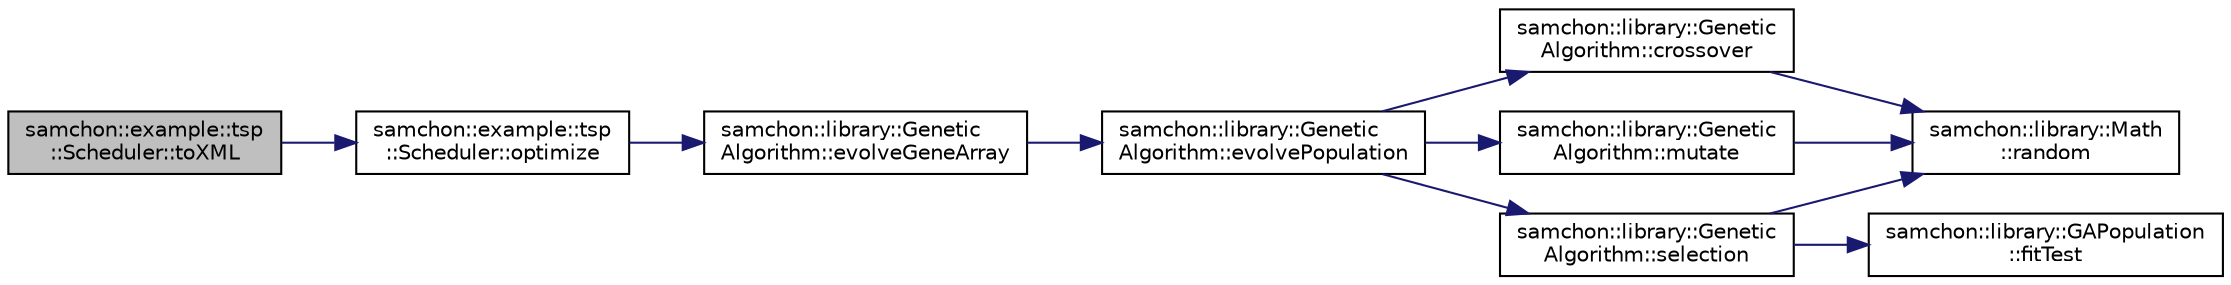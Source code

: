 digraph "samchon::example::tsp::Scheduler::toXML"
{
  edge [fontname="Helvetica",fontsize="10",labelfontname="Helvetica",labelfontsize="10"];
  node [fontname="Helvetica",fontsize="10",shape=record];
  rankdir="LR";
  Node1 [label="samchon::example::tsp\l::Scheduler::toXML",height=0.2,width=0.4,color="black", fillcolor="grey75", style="filled", fontcolor="black"];
  Node1 -> Node2 [color="midnightblue",fontsize="10",style="solid",fontname="Helvetica"];
  Node2 [label="samchon::example::tsp\l::Scheduler::optimize",height=0.2,width=0.4,color="black", fillcolor="white", style="filled",URL="$df/d27/classsamchon_1_1example_1_1tsp_1_1Scheduler.html#ab05011ccea2b8a923a82fec61183120d",tooltip="Derive optimized schedule. "];
  Node2 -> Node3 [color="midnightblue",fontsize="10",style="solid",fontname="Helvetica"];
  Node3 [label="samchon::library::Genetic\lAlgorithm::evolveGeneArray",height=0.2,width=0.4,color="black", fillcolor="white", style="filled",URL="$d5/d28/classsamchon_1_1library_1_1GeneticAlgorithm.html#a09d14f4275c309f08d74ffa09b6dd69f",tooltip="Evolve a GeneArray. "];
  Node3 -> Node4 [color="midnightblue",fontsize="10",style="solid",fontname="Helvetica"];
  Node4 [label="samchon::library::Genetic\lAlgorithm::evolvePopulation",height=0.2,width=0.4,color="black", fillcolor="white", style="filled",URL="$d5/d28/classsamchon_1_1library_1_1GeneticAlgorithm.html#a05e5330e7d893ce9b3381fcf15f2885f",tooltip="Evolve population, a mass of GeneArray(es) "];
  Node4 -> Node5 [color="midnightblue",fontsize="10",style="solid",fontname="Helvetica"];
  Node5 [label="samchon::library::Genetic\lAlgorithm::selection",height=0.2,width=0.4,color="black", fillcolor="white", style="filled",URL="$d5/d28/classsamchon_1_1library_1_1GeneticAlgorithm.html#ac74b64ef0d4836264b3a417f4e168168",tooltip="Select the best GeneArray in population from tournament. "];
  Node5 -> Node6 [color="midnightblue",fontsize="10",style="solid",fontname="Helvetica"];
  Node6 [label="samchon::library::Math\l::random",height=0.2,width=0.4,color="black", fillcolor="white", style="filled",URL="$de/d8f/classsamchon_1_1library_1_1Math.html#aad7c9ffe2051330126b3a85c8164e21b",tooltip="Get a random value. "];
  Node5 -> Node7 [color="midnightblue",fontsize="10",style="solid",fontname="Helvetica"];
  Node7 [label="samchon::library::GAPopulation\l::fitTest",height=0.2,width=0.4,color="black", fillcolor="white", style="filled",URL="$d8/dcd/classsamchon_1_1library_1_1GAPopulation.html#abcdc1b706c7bfcc9ae638697c84d5add",tooltip="Test fitness of each GeneArray in the population. "];
  Node4 -> Node8 [color="midnightblue",fontsize="10",style="solid",fontname="Helvetica"];
  Node8 [label="samchon::library::Genetic\lAlgorithm::crossover",height=0.2,width=0.4,color="black", fillcolor="white", style="filled",URL="$d5/d28/classsamchon_1_1library_1_1GeneticAlgorithm.html#ab791f1bdc1de507aaffe1a9d716905d9",tooltip="Create a new GeneArray by crossing over two GeneArray(s) "];
  Node8 -> Node6 [color="midnightblue",fontsize="10",style="solid",fontname="Helvetica"];
  Node4 -> Node9 [color="midnightblue",fontsize="10",style="solid",fontname="Helvetica"];
  Node9 [label="samchon::library::Genetic\lAlgorithm::mutate",height=0.2,width=0.4,color="black", fillcolor="white", style="filled",URL="$d5/d28/classsamchon_1_1library_1_1GeneticAlgorithm.html#a46bb73cd005b2edbfed1b923c95dc2e6",tooltip="Cause a mutation on the GeneArray. "];
  Node9 -> Node6 [color="midnightblue",fontsize="10",style="solid",fontname="Helvetica"];
}
